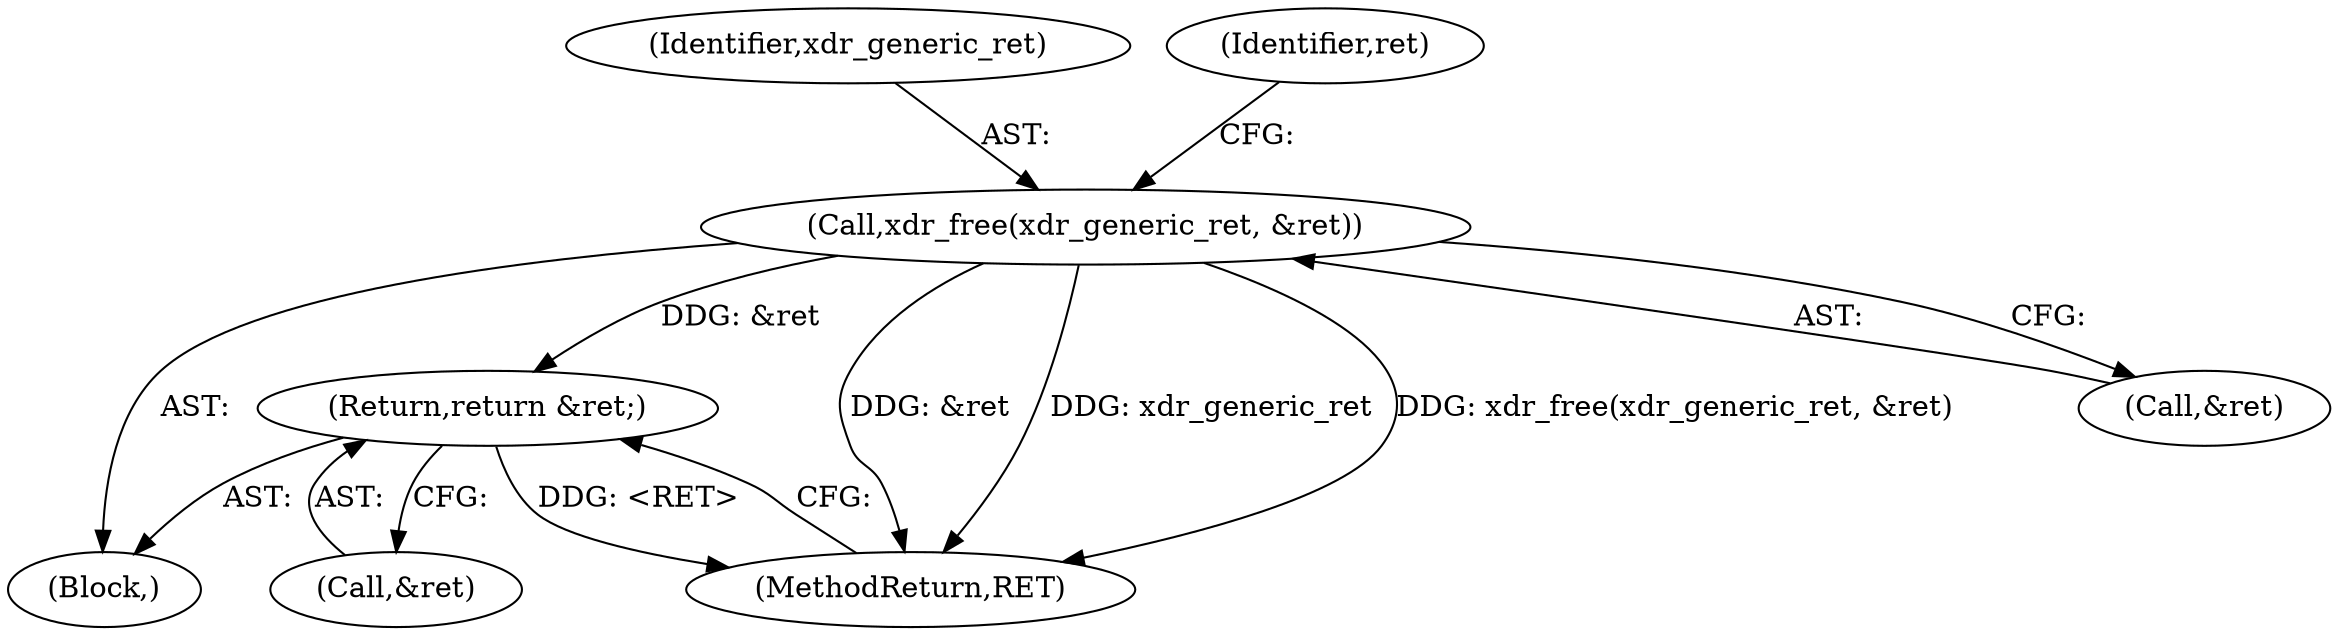 digraph "0_krb5_83ed75feba32e46f736fcce0d96a0445f29b96c2_6@API" {
"1000120" [label="(Call,xdr_free(xdr_generic_ret, &ret))"];
"1000267" [label="(Return,return &ret;)"];
"1000121" [label="(Identifier,xdr_generic_ret)"];
"1000103" [label="(Block,)"];
"1000270" [label="(MethodReturn,RET)"];
"1000120" [label="(Call,xdr_free(xdr_generic_ret, &ret))"];
"1000267" [label="(Return,return &ret;)"];
"1000122" [label="(Call,&ret)"];
"1000268" [label="(Call,&ret)"];
"1000127" [label="(Identifier,ret)"];
"1000120" -> "1000103"  [label="AST: "];
"1000120" -> "1000122"  [label="CFG: "];
"1000121" -> "1000120"  [label="AST: "];
"1000122" -> "1000120"  [label="AST: "];
"1000127" -> "1000120"  [label="CFG: "];
"1000120" -> "1000270"  [label="DDG: xdr_generic_ret"];
"1000120" -> "1000270"  [label="DDG: xdr_free(xdr_generic_ret, &ret)"];
"1000120" -> "1000270"  [label="DDG: &ret"];
"1000120" -> "1000267"  [label="DDG: &ret"];
"1000267" -> "1000103"  [label="AST: "];
"1000267" -> "1000268"  [label="CFG: "];
"1000268" -> "1000267"  [label="AST: "];
"1000270" -> "1000267"  [label="CFG: "];
"1000267" -> "1000270"  [label="DDG: <RET>"];
}
